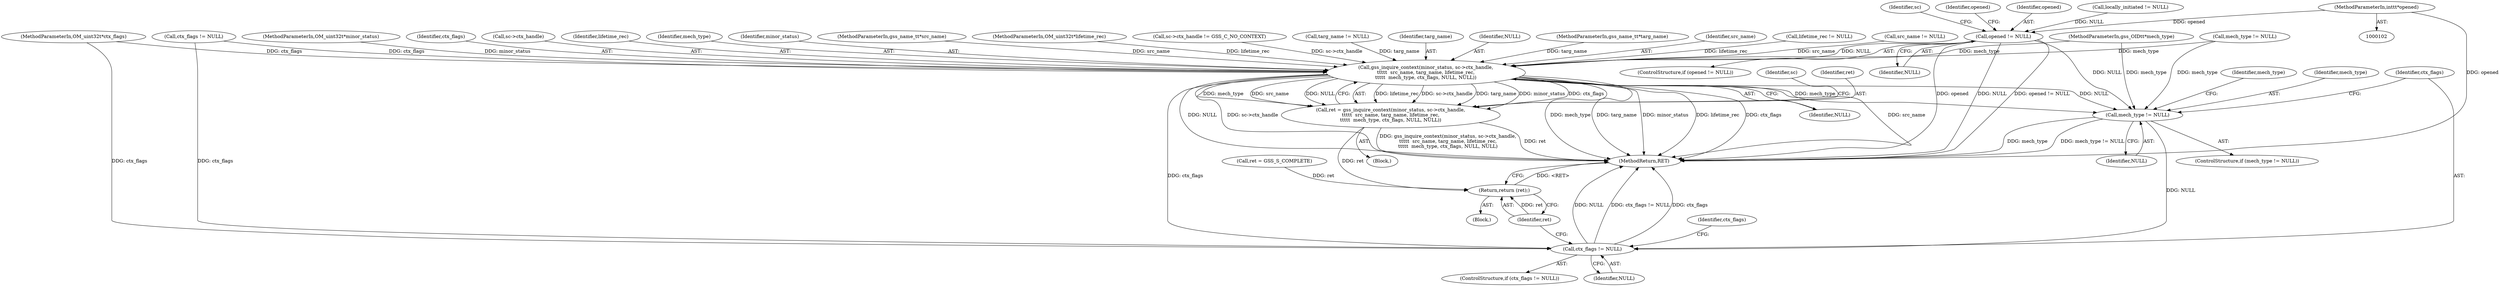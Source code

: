 digraph "0_krb5_b51b33f2bc5d1497ddf5bd107f791c101695000d_13@pointer" {
"1000111" [label="(MethodParameterIn,int\t\t*opened)"];
"1000176" [label="(Call,opened != NULL)"];
"1000194" [label="(Call,gss_inquire_context(minor_status, sc->ctx_handle,\n\t\t\t\t\t  src_name, targ_name, lifetime_rec,\n\t\t\t\t\t  mech_type, ctx_flags, NULL, NULL))"];
"1000192" [label="(Call,ret = gss_inquire_context(minor_status, sc->ctx_handle,\n\t\t\t\t\t  src_name, targ_name, lifetime_rec,\n\t\t\t\t\t  mech_type, ctx_flags, NULL, NULL))"];
"1000235" [label="(Return,return (ret);)"];
"1000213" [label="(Call,mech_type != NULL)"];
"1000223" [label="(Call,ctx_flags != NULL)"];
"1000204" [label="(Identifier,NULL)"];
"1000109" [label="(MethodParameterIn,OM_uint32\t*ctx_flags)"];
"1000124" [label="(Call,src_name != NULL)"];
"1000214" [label="(Identifier,mech_type)"];
"1000176" [label="(Call,opened != NULL)"];
"1000201" [label="(Identifier,lifetime_rec)"];
"1000193" [label="(Identifier,ret)"];
"1000202" [label="(Identifier,mech_type)"];
"1000213" [label="(Call,mech_type != NULL)"];
"1000224" [label="(Identifier,ctx_flags)"];
"1000229" [label="(Identifier,ctx_flags)"];
"1000175" [label="(ControlStructure,if (opened != NULL))"];
"1000177" [label="(Identifier,opened)"];
"1000192" [label="(Call,ret = gss_inquire_context(minor_status, sc->ctx_handle,\n\t\t\t\t\t  src_name, targ_name, lifetime_rec,\n\t\t\t\t\t  mech_type, ctx_flags, NULL, NULL))"];
"1000178" [label="(Identifier,NULL)"];
"1000195" [label="(Identifier,minor_status)"];
"1000194" [label="(Call,gss_inquire_context(minor_status, sc->ctx_handle,\n\t\t\t\t\t  src_name, targ_name, lifetime_rec,\n\t\t\t\t\t  mech_type, ctx_flags, NULL, NULL))"];
"1000112" [label="(Block,)"];
"1000223" [label="(Call,ctx_flags != NULL)"];
"1000212" [label="(ControlStructure,if (mech_type != NULL))"];
"1000218" [label="(Identifier,mech_type)"];
"1000105" [label="(MethodParameterIn,gss_name_t\t*src_name)"];
"1000114" [label="(Call,ret = GSS_S_COMPLETE)"];
"1000107" [label="(MethodParameterIn,OM_uint32\t*lifetime_rec)"];
"1000186" [label="(Call,sc->ctx_handle != GSS_C_NO_CONTEXT)"];
"1000191" [label="(Block,)"];
"1000132" [label="(Call,targ_name != NULL)"];
"1000166" [label="(Call,locally_initiated != NULL)"];
"1000188" [label="(Identifier,sc)"];
"1000200" [label="(Identifier,targ_name)"];
"1000148" [label="(Call,mech_type != NULL)"];
"1000106" [label="(MethodParameterIn,gss_name_t\t*targ_name)"];
"1000158" [label="(Call,ctx_flags != NULL)"];
"1000222" [label="(ControlStructure,if (ctx_flags != NULL))"];
"1000199" [label="(Identifier,src_name)"];
"1000111" [label="(MethodParameterIn,int\t\t*opened)"];
"1000237" [label="(MethodReturn,RET)"];
"1000209" [label="(Identifier,sc)"];
"1000225" [label="(Identifier,NULL)"];
"1000140" [label="(Call,lifetime_rec != NULL)"];
"1000108" [label="(MethodParameterIn,gss_OID\t\t*mech_type)"];
"1000236" [label="(Identifier,ret)"];
"1000103" [label="(MethodParameterIn,OM_uint32\t*minor_status)"];
"1000215" [label="(Identifier,NULL)"];
"1000205" [label="(Identifier,NULL)"];
"1000203" [label="(Identifier,ctx_flags)"];
"1000235" [label="(Return,return (ret);)"];
"1000196" [label="(Call,sc->ctx_handle)"];
"1000181" [label="(Identifier,opened)"];
"1000111" -> "1000102"  [label="AST: "];
"1000111" -> "1000237"  [label="DDG: opened"];
"1000111" -> "1000176"  [label="DDG: opened"];
"1000176" -> "1000175"  [label="AST: "];
"1000176" -> "1000178"  [label="CFG: "];
"1000177" -> "1000176"  [label="AST: "];
"1000178" -> "1000176"  [label="AST: "];
"1000181" -> "1000176"  [label="CFG: "];
"1000188" -> "1000176"  [label="CFG: "];
"1000176" -> "1000237"  [label="DDG: NULL"];
"1000176" -> "1000237"  [label="DDG: opened != NULL"];
"1000176" -> "1000237"  [label="DDG: opened"];
"1000166" -> "1000176"  [label="DDG: NULL"];
"1000176" -> "1000194"  [label="DDG: NULL"];
"1000176" -> "1000213"  [label="DDG: NULL"];
"1000194" -> "1000192"  [label="AST: "];
"1000194" -> "1000205"  [label="CFG: "];
"1000195" -> "1000194"  [label="AST: "];
"1000196" -> "1000194"  [label="AST: "];
"1000199" -> "1000194"  [label="AST: "];
"1000200" -> "1000194"  [label="AST: "];
"1000201" -> "1000194"  [label="AST: "];
"1000202" -> "1000194"  [label="AST: "];
"1000203" -> "1000194"  [label="AST: "];
"1000204" -> "1000194"  [label="AST: "];
"1000205" -> "1000194"  [label="AST: "];
"1000192" -> "1000194"  [label="CFG: "];
"1000194" -> "1000237"  [label="DDG: lifetime_rec"];
"1000194" -> "1000237"  [label="DDG: targ_name"];
"1000194" -> "1000237"  [label="DDG: minor_status"];
"1000194" -> "1000237"  [label="DDG: ctx_flags"];
"1000194" -> "1000237"  [label="DDG: src_name"];
"1000194" -> "1000237"  [label="DDG: NULL"];
"1000194" -> "1000237"  [label="DDG: sc->ctx_handle"];
"1000194" -> "1000237"  [label="DDG: mech_type"];
"1000194" -> "1000192"  [label="DDG: lifetime_rec"];
"1000194" -> "1000192"  [label="DDG: sc->ctx_handle"];
"1000194" -> "1000192"  [label="DDG: targ_name"];
"1000194" -> "1000192"  [label="DDG: minor_status"];
"1000194" -> "1000192"  [label="DDG: ctx_flags"];
"1000194" -> "1000192"  [label="DDG: mech_type"];
"1000194" -> "1000192"  [label="DDG: src_name"];
"1000194" -> "1000192"  [label="DDG: NULL"];
"1000103" -> "1000194"  [label="DDG: minor_status"];
"1000186" -> "1000194"  [label="DDG: sc->ctx_handle"];
"1000124" -> "1000194"  [label="DDG: src_name"];
"1000105" -> "1000194"  [label="DDG: src_name"];
"1000132" -> "1000194"  [label="DDG: targ_name"];
"1000106" -> "1000194"  [label="DDG: targ_name"];
"1000140" -> "1000194"  [label="DDG: lifetime_rec"];
"1000107" -> "1000194"  [label="DDG: lifetime_rec"];
"1000148" -> "1000194"  [label="DDG: mech_type"];
"1000108" -> "1000194"  [label="DDG: mech_type"];
"1000158" -> "1000194"  [label="DDG: ctx_flags"];
"1000109" -> "1000194"  [label="DDG: ctx_flags"];
"1000194" -> "1000213"  [label="DDG: mech_type"];
"1000194" -> "1000213"  [label="DDG: NULL"];
"1000194" -> "1000223"  [label="DDG: ctx_flags"];
"1000192" -> "1000191"  [label="AST: "];
"1000193" -> "1000192"  [label="AST: "];
"1000209" -> "1000192"  [label="CFG: "];
"1000192" -> "1000237"  [label="DDG: gss_inquire_context(minor_status, sc->ctx_handle,\n\t\t\t\t\t  src_name, targ_name, lifetime_rec,\n\t\t\t\t\t  mech_type, ctx_flags, NULL, NULL)"];
"1000192" -> "1000237"  [label="DDG: ret"];
"1000192" -> "1000235"  [label="DDG: ret"];
"1000235" -> "1000112"  [label="AST: "];
"1000235" -> "1000236"  [label="CFG: "];
"1000236" -> "1000235"  [label="AST: "];
"1000237" -> "1000235"  [label="CFG: "];
"1000235" -> "1000237"  [label="DDG: <RET>"];
"1000236" -> "1000235"  [label="DDG: ret"];
"1000114" -> "1000235"  [label="DDG: ret"];
"1000213" -> "1000212"  [label="AST: "];
"1000213" -> "1000215"  [label="CFG: "];
"1000214" -> "1000213"  [label="AST: "];
"1000215" -> "1000213"  [label="AST: "];
"1000218" -> "1000213"  [label="CFG: "];
"1000224" -> "1000213"  [label="CFG: "];
"1000213" -> "1000237"  [label="DDG: mech_type"];
"1000213" -> "1000237"  [label="DDG: mech_type != NULL"];
"1000148" -> "1000213"  [label="DDG: mech_type"];
"1000108" -> "1000213"  [label="DDG: mech_type"];
"1000213" -> "1000223"  [label="DDG: NULL"];
"1000223" -> "1000222"  [label="AST: "];
"1000223" -> "1000225"  [label="CFG: "];
"1000224" -> "1000223"  [label="AST: "];
"1000225" -> "1000223"  [label="AST: "];
"1000229" -> "1000223"  [label="CFG: "];
"1000236" -> "1000223"  [label="CFG: "];
"1000223" -> "1000237"  [label="DDG: NULL"];
"1000223" -> "1000237"  [label="DDG: ctx_flags != NULL"];
"1000223" -> "1000237"  [label="DDG: ctx_flags"];
"1000158" -> "1000223"  [label="DDG: ctx_flags"];
"1000109" -> "1000223"  [label="DDG: ctx_flags"];
}
